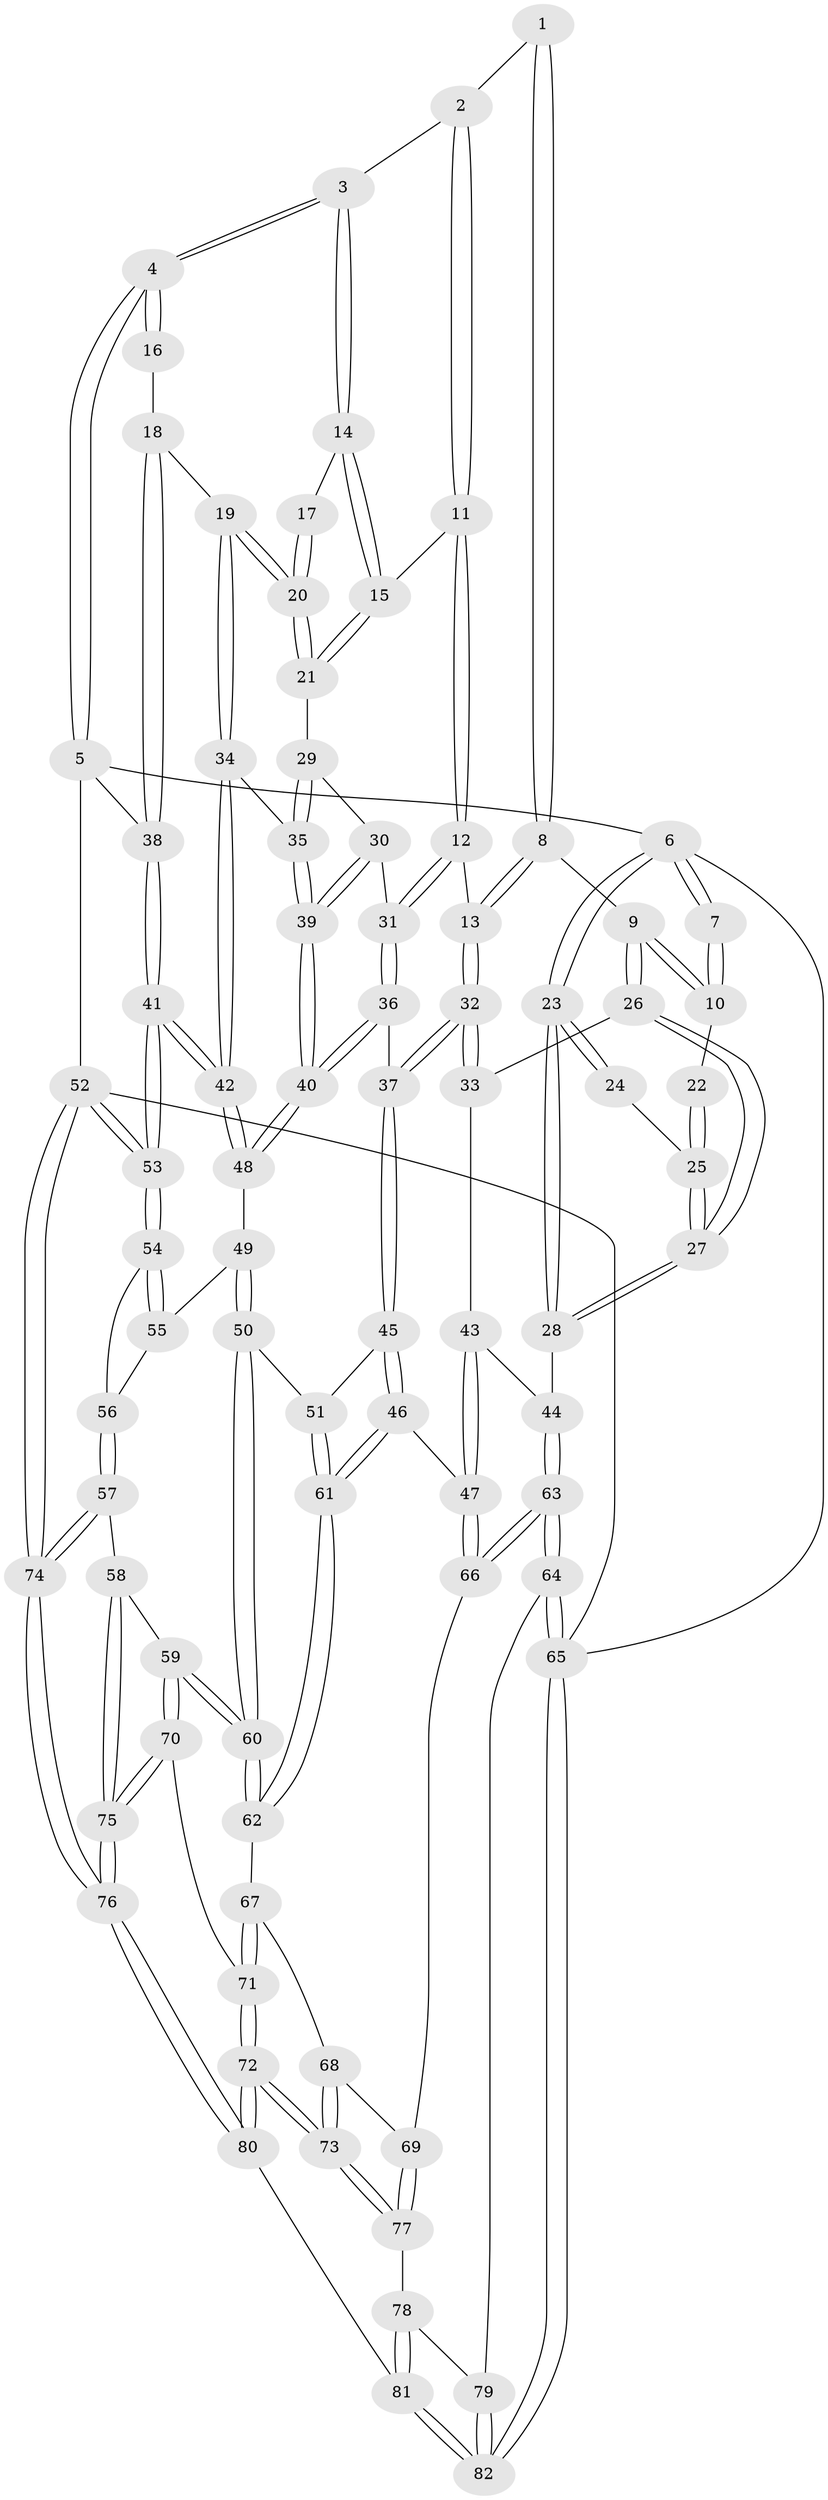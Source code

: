 // Generated by graph-tools (version 1.1) at 2025/11/02/27/25 16:11:53]
// undirected, 82 vertices, 202 edges
graph export_dot {
graph [start="1"]
  node [color=gray90,style=filled];
  1 [pos="+0.5576808861592495+0"];
  2 [pos="+0.5701113303212045+0"];
  3 [pos="+0.6936264592811847+0"];
  4 [pos="+1+0"];
  5 [pos="+1+0"];
  6 [pos="+0+0"];
  7 [pos="+0.282443485894297+0"];
  8 [pos="+0.311367573616537+0.16960305964834974"];
  9 [pos="+0.29837306141136494+0.16436735264087562"];
  10 [pos="+0.2523205835653357+0.10463410185057608"];
  11 [pos="+0.5636425830922476+0.062215075578215734"];
  12 [pos="+0.5014565601350428+0.1686802242969669"];
  13 [pos="+0.33245144712176133+0.18297671869200777"];
  14 [pos="+0.7741476735036348+0.10489260796294796"];
  15 [pos="+0.7277503094671447+0.16530900713095983"];
  16 [pos="+0.8550770194593021+0.09613297497638398"];
  17 [pos="+0.8471966342531145+0.09993470723695252"];
  18 [pos="+0.9521716027901594+0.23421390297116312"];
  19 [pos="+0.8745893879373203+0.27515855585504956"];
  20 [pos="+0.8474968792693205+0.25343998392472056"];
  21 [pos="+0.7336517952441328+0.2007505663568232"];
  22 [pos="+0.19538086530921095+0.10661348310276623"];
  23 [pos="+0+0"];
  24 [pos="+0.04446643463503081+0.018707259733315603"];
  25 [pos="+0.08378283182341148+0.18003398151954272"];
  26 [pos="+0.18032009525906742+0.2824616317606547"];
  27 [pos="+0+0.3318181665518452"];
  28 [pos="+0+0.37959337553393524"];
  29 [pos="+0.6987745126653915+0.24158849475747665"];
  30 [pos="+0.5820827814193721+0.2710569412635528"];
  31 [pos="+0.547334750261638+0.26258235742408814"];
  32 [pos="+0.36367391335750027+0.41076991957945175"];
  33 [pos="+0.28186182137702687+0.41102411467627076"];
  34 [pos="+0.8600398537905147+0.33942331987549407"];
  35 [pos="+0.7413227823416806+0.43353545170910934"];
  36 [pos="+0.4797840259829548+0.3928196528501034"];
  37 [pos="+0.39700437458721866+0.4368404805531184"];
  38 [pos="+1+0.1384277915359767"];
  39 [pos="+0.7163194501793428+0.4744921593711708"];
  40 [pos="+0.7132481893943796+0.48558487326071226"];
  41 [pos="+1+0.5755456057845889"];
  42 [pos="+1+0.5476288975949714"];
  43 [pos="+0.21656720965245488+0.44330397718197195"];
  44 [pos="+0+0.44745420493640087"];
  45 [pos="+0.3984258193723857+0.45417588025230105"];
  46 [pos="+0.27608361169109935+0.6444579568396135"];
  47 [pos="+0.24494965637554542+0.6566886612211303"];
  48 [pos="+0.7143250260165603+0.4943251699618295"];
  49 [pos="+0.711338713683734+0.5040533108533943"];
  50 [pos="+0.6363028251337255+0.5777812277141063"];
  51 [pos="+0.526148592150361+0.6095324935006922"];
  52 [pos="+1+1"];
  53 [pos="+1+0.7240308198747735"];
  54 [pos="+0.9641512404008933+0.7197284825344833"];
  55 [pos="+0.7524700012233339+0.5676895608550474"];
  56 [pos="+0.7753313213144034+0.7713818687762614"];
  57 [pos="+0.753776992557943+0.7870937883691583"];
  58 [pos="+0.7456154507439211+0.7901449385839745"];
  59 [pos="+0.6913851519446986+0.7863403434191755"];
  60 [pos="+0.6901955436792154+0.7849105149285421"];
  61 [pos="+0.4768086389105732+0.7088771689532376"];
  62 [pos="+0.4775498320160557+0.7126385951118712"];
  63 [pos="+0+0.6928059156006476"];
  64 [pos="+0+0.7636714099189675"];
  65 [pos="+0+1"];
  66 [pos="+0.17982475907399792+0.7027656623875589"];
  67 [pos="+0.47436028335777003+0.7278437344960338"];
  68 [pos="+0.421489415453565+0.7967603828622531"];
  69 [pos="+0.2627642527317025+0.812696597305999"];
  70 [pos="+0.6165268955125881+0.881748045379799"];
  71 [pos="+0.5684406653309678+0.8978167612729355"];
  72 [pos="+0.47522655383468343+1"];
  73 [pos="+0.4264054263649231+0.924522856032065"];
  74 [pos="+1+1"];
  75 [pos="+0.7743328717709241+1"];
  76 [pos="+0.8830893167823766+1"];
  77 [pos="+0.27127477847210685+0.8620474409052141"];
  78 [pos="+0.25940023872651136+0.8998614321380799"];
  79 [pos="+0.18168322329021183+0.936899938668509"];
  80 [pos="+0.45184269257636295+1"];
  81 [pos="+0.36258850862902503+1"];
  82 [pos="+0.15572509342831292+1"];
  1 -- 2;
  1 -- 8;
  1 -- 8;
  2 -- 3;
  2 -- 11;
  2 -- 11;
  3 -- 4;
  3 -- 4;
  3 -- 14;
  3 -- 14;
  4 -- 5;
  4 -- 5;
  4 -- 16;
  4 -- 16;
  5 -- 6;
  5 -- 38;
  5 -- 52;
  6 -- 7;
  6 -- 7;
  6 -- 23;
  6 -- 23;
  6 -- 65;
  7 -- 10;
  7 -- 10;
  8 -- 9;
  8 -- 13;
  8 -- 13;
  9 -- 10;
  9 -- 10;
  9 -- 26;
  9 -- 26;
  10 -- 22;
  11 -- 12;
  11 -- 12;
  11 -- 15;
  12 -- 13;
  12 -- 31;
  12 -- 31;
  13 -- 32;
  13 -- 32;
  14 -- 15;
  14 -- 15;
  14 -- 17;
  15 -- 21;
  15 -- 21;
  16 -- 18;
  17 -- 20;
  17 -- 20;
  18 -- 19;
  18 -- 38;
  18 -- 38;
  19 -- 20;
  19 -- 20;
  19 -- 34;
  19 -- 34;
  20 -- 21;
  20 -- 21;
  21 -- 29;
  22 -- 25;
  22 -- 25;
  23 -- 24;
  23 -- 24;
  23 -- 28;
  23 -- 28;
  24 -- 25;
  25 -- 27;
  25 -- 27;
  26 -- 27;
  26 -- 27;
  26 -- 33;
  27 -- 28;
  27 -- 28;
  28 -- 44;
  29 -- 30;
  29 -- 35;
  29 -- 35;
  30 -- 31;
  30 -- 39;
  30 -- 39;
  31 -- 36;
  31 -- 36;
  32 -- 33;
  32 -- 33;
  32 -- 37;
  32 -- 37;
  33 -- 43;
  34 -- 35;
  34 -- 42;
  34 -- 42;
  35 -- 39;
  35 -- 39;
  36 -- 37;
  36 -- 40;
  36 -- 40;
  37 -- 45;
  37 -- 45;
  38 -- 41;
  38 -- 41;
  39 -- 40;
  39 -- 40;
  40 -- 48;
  40 -- 48;
  41 -- 42;
  41 -- 42;
  41 -- 53;
  41 -- 53;
  42 -- 48;
  42 -- 48;
  43 -- 44;
  43 -- 47;
  43 -- 47;
  44 -- 63;
  44 -- 63;
  45 -- 46;
  45 -- 46;
  45 -- 51;
  46 -- 47;
  46 -- 61;
  46 -- 61;
  47 -- 66;
  47 -- 66;
  48 -- 49;
  49 -- 50;
  49 -- 50;
  49 -- 55;
  50 -- 51;
  50 -- 60;
  50 -- 60;
  51 -- 61;
  51 -- 61;
  52 -- 53;
  52 -- 53;
  52 -- 74;
  52 -- 74;
  52 -- 65;
  53 -- 54;
  53 -- 54;
  54 -- 55;
  54 -- 55;
  54 -- 56;
  55 -- 56;
  56 -- 57;
  56 -- 57;
  57 -- 58;
  57 -- 74;
  57 -- 74;
  58 -- 59;
  58 -- 75;
  58 -- 75;
  59 -- 60;
  59 -- 60;
  59 -- 70;
  59 -- 70;
  60 -- 62;
  60 -- 62;
  61 -- 62;
  61 -- 62;
  62 -- 67;
  63 -- 64;
  63 -- 64;
  63 -- 66;
  63 -- 66;
  64 -- 65;
  64 -- 65;
  64 -- 79;
  65 -- 82;
  65 -- 82;
  66 -- 69;
  67 -- 68;
  67 -- 71;
  67 -- 71;
  68 -- 69;
  68 -- 73;
  68 -- 73;
  69 -- 77;
  69 -- 77;
  70 -- 71;
  70 -- 75;
  70 -- 75;
  71 -- 72;
  71 -- 72;
  72 -- 73;
  72 -- 73;
  72 -- 80;
  72 -- 80;
  73 -- 77;
  73 -- 77;
  74 -- 76;
  74 -- 76;
  75 -- 76;
  75 -- 76;
  76 -- 80;
  76 -- 80;
  77 -- 78;
  78 -- 79;
  78 -- 81;
  78 -- 81;
  79 -- 82;
  79 -- 82;
  80 -- 81;
  81 -- 82;
  81 -- 82;
}
